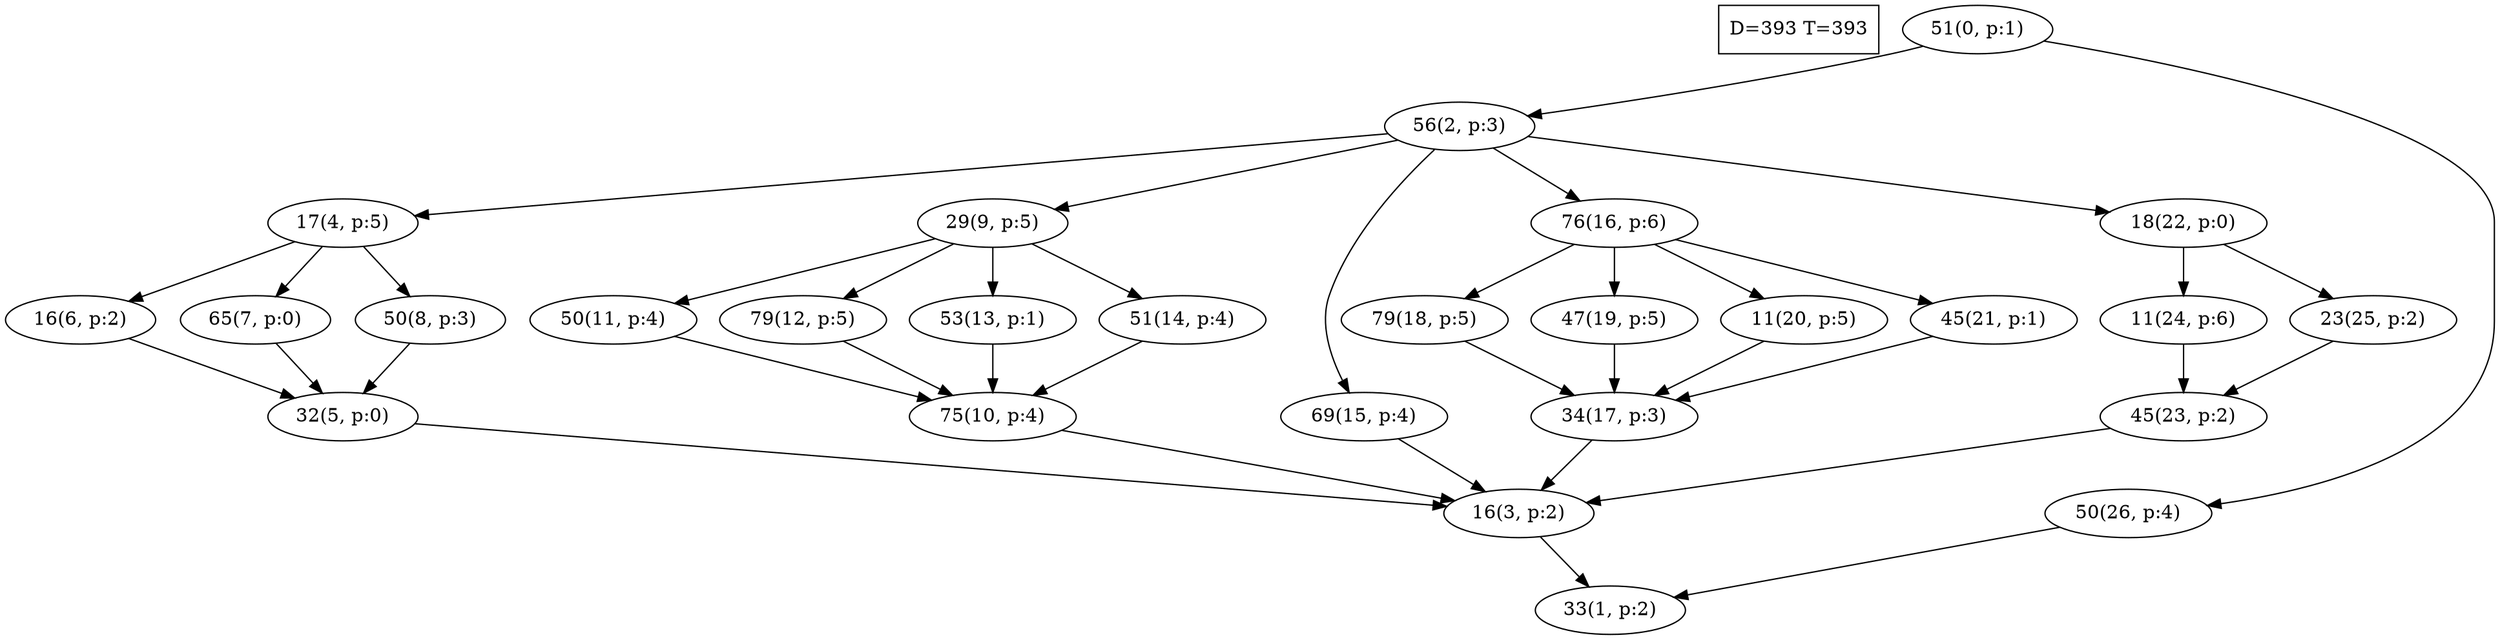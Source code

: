digraph Task {
i [shape=box, label="D=393 T=393"]; 
0 [label="51(0, p:1)"];
1 [label="33(1, p:2)"];
2 [label="56(2, p:3)"];
3 [label="16(3, p:2)"];
4 [label="17(4, p:5)"];
5 [label="32(5, p:0)"];
6 [label="16(6, p:2)"];
7 [label="65(7, p:0)"];
8 [label="50(8, p:3)"];
9 [label="29(9, p:5)"];
10 [label="75(10, p:4)"];
11 [label="50(11, p:4)"];
12 [label="79(12, p:5)"];
13 [label="53(13, p:1)"];
14 [label="51(14, p:4)"];
15 [label="69(15, p:4)"];
16 [label="76(16, p:6)"];
17 [label="34(17, p:3)"];
18 [label="79(18, p:5)"];
19 [label="47(19, p:5)"];
20 [label="11(20, p:5)"];
21 [label="45(21, p:1)"];
22 [label="18(22, p:0)"];
23 [label="45(23, p:2)"];
24 [label="11(24, p:6)"];
25 [label="23(25, p:2)"];
26 [label="50(26, p:4)"];
0 -> 2;
0 -> 26;
2 -> 4;
2 -> 9;
2 -> 15;
2 -> 16;
2 -> 22;
3 -> 1;
4 -> 6;
4 -> 7;
4 -> 8;
5 -> 3;
6 -> 5;
7 -> 5;
8 -> 5;
9 -> 11;
9 -> 12;
9 -> 13;
9 -> 14;
10 -> 3;
11 -> 10;
12 -> 10;
13 -> 10;
14 -> 10;
15 -> 3;
16 -> 18;
16 -> 19;
16 -> 20;
16 -> 21;
17 -> 3;
18 -> 17;
19 -> 17;
20 -> 17;
21 -> 17;
22 -> 24;
22 -> 25;
23 -> 3;
24 -> 23;
25 -> 23;
26 -> 1;
}
